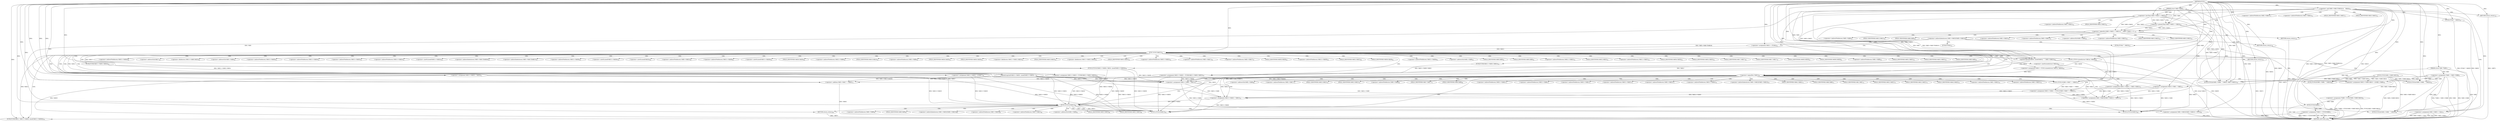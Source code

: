 digraph "FUN1" {  
"8" [label = <(METHOD,FUN1)<SUB>1</SUB>> ]
"278" [label = <(METHOD_RETURN,void)<SUB>1</SUB>> ]
"9" [label = <(PARAM,struct VAR1 *VAR2)<SUB>1</SUB>> ]
"10" [label = <(PARAM,struct VAR3 *VAR3)<SUB>2</SUB>> ]
"13" [label = <(&lt;operator&gt;.assignment,*VAR5 = VAR2-&gt;VAR6)<SUB>5</SUB>> ]
"19" [label = <(&lt;operator&gt;.assignment,*VAR8 = FUN2(VAR5-&gt;VAR9.VAR10))<SUB>6</SUB>> ]
"28" [label = <(&lt;operator&gt;.assignment,*VAR12 = FUN3(VAR8))<SUB>7</SUB>> ]
"90" [label = <(&lt;operator&gt;.assignment,VAR13 = FUN6())<SUB>41</SUB>> ]
"105" [label = <(&lt;operator&gt;.assignment,VAR13-&gt;VAR26 = &amp;VAR27)<SUB>48</SUB>> ]
"111" [label = <(&lt;operator&gt;.assignment,VAR13-&gt;VAR9.VAR10 = &amp;VAR5-&gt;VAR9)<SUB>50</SUB>> ]
"121" [label = <(&lt;operator&gt;.assignment,VAR13-&gt;VAR28 = VAR29)<SUB>51</SUB>> ]
"126" [label = <(&lt;operator&gt;.assignment,VAR13-&gt;VAR30 = FUN8(VAR12-&gt;VAR31.VAR32))<SUB>52</SUB>> ]
"136" [label = <(&lt;operator&gt;.assignment,VAR13-&gt;VAR33 = FUN8(VAR12-&gt;VAR31.VAR34))<SUB>53</SUB>> ]
"146" [label = <(snprintf,snprintf(VAR13-&gt;VAR35, sizeof(VAR13-&gt;VAR35),
		...)<SUB>54</SUB>> ]
"165" [label = <(FUN9,FUN9(VAR12, VAR13-&gt;VAR38, sizeof(VAR13-&gt;VAR38)))<SUB>59</SUB>> ]
"174" [label = <(snprintf,snprintf(VAR16, sizeof(VAR16), &quot;&quot;, VAR3-&gt;VAR22))<SUB>60</SUB>> ]
"182" [label = <(FUN10,FUN10(VAR13-&gt;VAR38, VAR16, sizeof(VAR13-&gt;VAR38)))<SUB>61</SUB>> ]
"191" [label = <(&lt;operator&gt;.assignment,VAR15 = FUN11(sizeof(struct VAR14), VAR39))<SUB>63</SUB>> ]
"209" [label = <(&lt;operator&gt;.assignment,VAR15-&gt;VAR41 = FUN12(
		VAR3-&gt;VAR17 + VAR42))<SUB>71</SUB>> ]
"219" [label = <(&lt;operator&gt;.assignment,VAR15-&gt;VAR6 = VAR13)<SUB>73</SUB>> ]
"224" [label = <(&lt;operator&gt;.assignment,VAR15-&gt;VAR1 = VAR2)<SUB>74</SUB>> ]
"229" [label = <(&lt;operator&gt;.assignment,VAR15-&gt;VAR22 = VAR3-&gt;VAR22)<SUB>75</SUB>> ]
"236" [label = <(&lt;operator&gt;.assignment,VAR13-&gt;VAR43 = VAR15)<SUB>76</SUB>> ]
"241" [label = <(&lt;operator&gt;.assignment,VAR2-&gt;VAR25[VAR3-&gt;VAR22] = VAR15)<SUB>78</SUB>> ]
"262" [label = <(RETURN,return;,return;)<SUB>86</SUB>> ]
"264" [label = <(&lt;operator&gt;.assignment,VAR2-&gt;VAR25[VAR3-&gt;VAR22] = NULL)<SUB>89</SUB>> ]
"273" [label = <(FUN14,FUN14(VAR15))<SUB>90</SUB>> ]
"276" [label = <(FUN15,FUN15(VAR13))<SUB>92</SUB>> ]
"36" [label = <(&lt;operator&gt;.and,VAR3-&gt;VAR17[VAR18] &amp;
	    VAR19)<SUB>14</SUB>> ]
"54" [label = <(&lt;operator&gt;.logicalOr,(VAR3-&gt;VAR22 &lt; VAR23) ||

	    (VAR3-&gt;VAR22 &gt; V...)<SUB>22</SUB>> ]
"94" [label = <(FUN7,FUN7(VAR13))<SUB>42</SUB>> ]
"198" [label = <(&lt;operator&gt;.logicalNot,!VAR15)<SUB>65</SUB>> ]
"251" [label = <(FUN13,FUN13(VAR13))<SUB>80</SUB>> ]
"21" [label = <(FUN2,FUN2(VAR5-&gt;VAR9.VAR10))<SUB>6</SUB>> ]
"30" [label = <(FUN3,FUN3(VAR8))<SUB>7</SUB>> ]
"44" [label = <(FUN4,FUN4(&quot;&quot;, VAR20))<SUB>16</SUB>> ]
"47" [label = <(&lt;operator&gt;.assignment,VAR2-&gt;VAR21 = false)<SUB>17</SUB>> ]
"52" [label = <(RETURN,return;,return;)<SUB>18</SUB>> ]
"66" [label = <(FUN5,FUN5(&amp;VAR5-&gt;VAR9, &quot;&quot;,

			VAR20, VAR3-&gt;VAR22))<SUB>26</SUB>> ]
"76" [label = <(RETURN,return;,return;)<SUB>30</SUB>> ]
"86" [label = <(FUN4,FUN4(&quot;&quot;, VAR20))<SUB>37</SUB>> ]
"89" [label = <(RETURN,return;,return;)<SUB>38</SUB>> ]
"97" [label = <(FUN5,FUN5(&amp;VAR5-&gt;VAR9, &quot;&quot;,
			VAR20))<SUB>43</SUB>> ]
"104" [label = <(RETURN,return;,return;)<SUB>45</SUB>> ]
"130" [label = <(FUN8,FUN8(VAR12-&gt;VAR31.VAR32))<SUB>52</SUB>> ]
"140" [label = <(FUN8,FUN8(VAR12-&gt;VAR31.VAR34))<SUB>53</SUB>> ]
"193" [label = <(FUN11,FUN11(sizeof(struct VAR14), VAR39))<SUB>63</SUB>> ]
"201" [label = <(FUN5,FUN5(&amp;VAR5-&gt;VAR9, &quot;&quot;,
			VAR20))<SUB>66</SUB>> ]
"213" [label = <(FUN12,FUN12(
		VAR3-&gt;VAR17 + VAR42))<SUB>71</SUB>> ]
"254" [label = <(FUN5,FUN5(&amp;VAR5-&gt;VAR9, &quot;&quot;,
			VAR20))<SUB>81</SUB>> ]
"55" [label = <(&lt;operator&gt;.lessThan,VAR3-&gt;VAR22 &lt; VAR23)<SUB>22</SUB>> ]
"60" [label = <(&lt;operator&gt;.greaterThan,VAR3-&gt;VAR22 &gt; VAR24)<SUB>24</SUB>> ]
"194" [label = <(&lt;operator&gt;.sizeOf,sizeof(struct VAR14))<SUB>63</SUB>> ]
"214" [label = <(&lt;operator&gt;.addition,VAR3-&gt;VAR17 + VAR42)<SUB>72</SUB>> ]
"78" [label = <(&lt;operator&gt;.indirectIndexAccess,VAR2-&gt;VAR25[VAR3-&gt;VAR22])<SUB>35</SUB>> ]
"92" [label = <(FUN6,FUN6())<SUB>41</SUB>> ]
"106" [label = <(&lt;operator&gt;.indirectFieldAccess,VAR13-&gt;VAR26)<SUB>48</SUB>> ]
"109" [label = <(&lt;operator&gt;.addressOf,&amp;VAR27)<SUB>48</SUB>> ]
"112" [label = <(&lt;operator&gt;.fieldAccess,VAR13-&gt;VAR9.VAR10)<SUB>50</SUB>> ]
"117" [label = <(&lt;operator&gt;.addressOf,&amp;VAR5-&gt;VAR9)<SUB>50</SUB>> ]
"122" [label = <(&lt;operator&gt;.indirectFieldAccess,VAR13-&gt;VAR28)<SUB>51</SUB>> ]
"127" [label = <(&lt;operator&gt;.indirectFieldAccess,VAR13-&gt;VAR30)<SUB>52</SUB>> ]
"137" [label = <(&lt;operator&gt;.indirectFieldAccess,VAR13-&gt;VAR33)<SUB>53</SUB>> ]
"147" [label = <(&lt;operator&gt;.indirectFieldAccess,VAR13-&gt;VAR35)<SUB>54</SUB>> ]
"150" [label = <(&lt;operator&gt;.sizeOf,sizeof(VAR13-&gt;VAR35))<SUB>54</SUB>> ]
"155" [label = <(&lt;operator&gt;.indirectIndexAccess,VAR3-&gt;VAR17[VAR36])<SUB>56</SUB>> ]
"160" [label = <(&lt;operator&gt;.indirectIndexAccess,VAR3-&gt;VAR17[VAR37])<SUB>57</SUB>> ]
"167" [label = <(&lt;operator&gt;.indirectFieldAccess,VAR13-&gt;VAR38)<SUB>59</SUB>> ]
"170" [label = <(&lt;operator&gt;.sizeOf,sizeof(VAR13-&gt;VAR38))<SUB>59</SUB>> ]
"176" [label = <(&lt;operator&gt;.sizeOf,sizeof(VAR16))<SUB>60</SUB>> ]
"179" [label = <(&lt;operator&gt;.indirectFieldAccess,VAR3-&gt;VAR22)<SUB>60</SUB>> ]
"183" [label = <(&lt;operator&gt;.indirectFieldAccess,VAR13-&gt;VAR38)<SUB>61</SUB>> ]
"187" [label = <(&lt;operator&gt;.sizeOf,sizeof(VAR13-&gt;VAR38))<SUB>61</SUB>> ]
"210" [label = <(&lt;operator&gt;.indirectFieldAccess,VAR15-&gt;VAR41)<SUB>71</SUB>> ]
"220" [label = <(&lt;operator&gt;.indirectFieldAccess,VAR15-&gt;VAR6)<SUB>73</SUB>> ]
"225" [label = <(&lt;operator&gt;.indirectFieldAccess,VAR15-&gt;VAR1)<SUB>74</SUB>> ]
"230" [label = <(&lt;operator&gt;.indirectFieldAccess,VAR15-&gt;VAR22)<SUB>75</SUB>> ]
"233" [label = <(&lt;operator&gt;.indirectFieldAccess,VAR3-&gt;VAR22)<SUB>75</SUB>> ]
"237" [label = <(&lt;operator&gt;.indirectFieldAccess,VAR13-&gt;VAR43)<SUB>76</SUB>> ]
"242" [label = <(&lt;operator&gt;.indirectIndexAccess,VAR2-&gt;VAR25[VAR3-&gt;VAR22])<SUB>78</SUB>> ]
"265" [label = <(&lt;operator&gt;.indirectIndexAccess,VAR2-&gt;VAR25[VAR3-&gt;VAR22])<SUB>89</SUB>> ]
"79" [label = <(&lt;operator&gt;.indirectFieldAccess,VAR2-&gt;VAR25)<SUB>35</SUB>> ]
"82" [label = <(&lt;operator&gt;.indirectFieldAccess,VAR3-&gt;VAR22)<SUB>35</SUB>> ]
"108" [label = <(FIELD_IDENTIFIER,VAR26,VAR26)<SUB>48</SUB>> ]
"113" [label = <(&lt;operator&gt;.indirectFieldAccess,VAR13-&gt;VAR9)<SUB>50</SUB>> ]
"116" [label = <(FIELD_IDENTIFIER,VAR10,VAR10)<SUB>50</SUB>> ]
"118" [label = <(&lt;operator&gt;.indirectFieldAccess,VAR5-&gt;VAR9)<SUB>50</SUB>> ]
"124" [label = <(FIELD_IDENTIFIER,VAR28,VAR28)<SUB>51</SUB>> ]
"129" [label = <(FIELD_IDENTIFIER,VAR30,VAR30)<SUB>52</SUB>> ]
"131" [label = <(&lt;operator&gt;.fieldAccess,VAR12-&gt;VAR31.VAR32)<SUB>52</SUB>> ]
"139" [label = <(FIELD_IDENTIFIER,VAR33,VAR33)<SUB>53</SUB>> ]
"141" [label = <(&lt;operator&gt;.fieldAccess,VAR12-&gt;VAR31.VAR34)<SUB>53</SUB>> ]
"149" [label = <(FIELD_IDENTIFIER,VAR35,VAR35)<SUB>54</SUB>> ]
"151" [label = <(&lt;operator&gt;.indirectFieldAccess,VAR13-&gt;VAR35)<SUB>54</SUB>> ]
"156" [label = <(&lt;operator&gt;.indirectFieldAccess,VAR3-&gt;VAR17)<SUB>56</SUB>> ]
"161" [label = <(&lt;operator&gt;.indirectFieldAccess,VAR3-&gt;VAR17)<SUB>57</SUB>> ]
"169" [label = <(FIELD_IDENTIFIER,VAR38,VAR38)<SUB>59</SUB>> ]
"171" [label = <(&lt;operator&gt;.indirectFieldAccess,VAR13-&gt;VAR38)<SUB>59</SUB>> ]
"181" [label = <(FIELD_IDENTIFIER,VAR22,VAR22)<SUB>60</SUB>> ]
"185" [label = <(FIELD_IDENTIFIER,VAR38,VAR38)<SUB>61</SUB>> ]
"188" [label = <(&lt;operator&gt;.indirectFieldAccess,VAR13-&gt;VAR38)<SUB>61</SUB>> ]
"212" [label = <(FIELD_IDENTIFIER,VAR41,VAR41)<SUB>71</SUB>> ]
"222" [label = <(FIELD_IDENTIFIER,VAR6,VAR6)<SUB>73</SUB>> ]
"227" [label = <(FIELD_IDENTIFIER,VAR1,VAR1)<SUB>74</SUB>> ]
"232" [label = <(FIELD_IDENTIFIER,VAR22,VAR22)<SUB>75</SUB>> ]
"235" [label = <(FIELD_IDENTIFIER,VAR22,VAR22)<SUB>75</SUB>> ]
"239" [label = <(FIELD_IDENTIFIER,VAR43,VAR43)<SUB>76</SUB>> ]
"243" [label = <(&lt;operator&gt;.indirectFieldAccess,VAR2-&gt;VAR25)<SUB>78</SUB>> ]
"246" [label = <(&lt;operator&gt;.indirectFieldAccess,VAR3-&gt;VAR22)<SUB>78</SUB>> ]
"266" [label = <(&lt;operator&gt;.indirectFieldAccess,VAR2-&gt;VAR25)<SUB>89</SUB>> ]
"269" [label = <(&lt;operator&gt;.indirectFieldAccess,VAR3-&gt;VAR22)<SUB>89</SUB>> ]
"48" [label = <(&lt;operator&gt;.indirectFieldAccess,VAR2-&gt;VAR21)<SUB>17</SUB>> ]
"56" [label = <(&lt;operator&gt;.indirectFieldAccess,VAR3-&gt;VAR22)<SUB>22</SUB>> ]
"61" [label = <(&lt;operator&gt;.indirectFieldAccess,VAR3-&gt;VAR22)<SUB>24</SUB>> ]
"67" [label = <(&lt;operator&gt;.addressOf,&amp;VAR5-&gt;VAR9)<SUB>26</SUB>> ]
"73" [label = <(&lt;operator&gt;.indirectFieldAccess,VAR3-&gt;VAR22)<SUB>28</SUB>> ]
"81" [label = <(FIELD_IDENTIFIER,VAR25,VAR25)<SUB>35</SUB>> ]
"84" [label = <(FIELD_IDENTIFIER,VAR22,VAR22)<SUB>35</SUB>> ]
"98" [label = <(&lt;operator&gt;.addressOf,&amp;VAR5-&gt;VAR9)<SUB>43</SUB>> ]
"115" [label = <(FIELD_IDENTIFIER,VAR9,VAR9)<SUB>50</SUB>> ]
"120" [label = <(FIELD_IDENTIFIER,VAR9,VAR9)<SUB>50</SUB>> ]
"132" [label = <(&lt;operator&gt;.indirectFieldAccess,VAR12-&gt;VAR31)<SUB>52</SUB>> ]
"135" [label = <(FIELD_IDENTIFIER,VAR32,VAR32)<SUB>52</SUB>> ]
"142" [label = <(&lt;operator&gt;.indirectFieldAccess,VAR12-&gt;VAR31)<SUB>53</SUB>> ]
"145" [label = <(FIELD_IDENTIFIER,VAR34,VAR34)<SUB>53</SUB>> ]
"153" [label = <(FIELD_IDENTIFIER,VAR35,VAR35)<SUB>54</SUB>> ]
"158" [label = <(FIELD_IDENTIFIER,VAR17,VAR17)<SUB>56</SUB>> ]
"163" [label = <(FIELD_IDENTIFIER,VAR17,VAR17)<SUB>57</SUB>> ]
"173" [label = <(FIELD_IDENTIFIER,VAR38,VAR38)<SUB>59</SUB>> ]
"190" [label = <(FIELD_IDENTIFIER,VAR38,VAR38)<SUB>61</SUB>> ]
"202" [label = <(&lt;operator&gt;.addressOf,&amp;VAR5-&gt;VAR9)<SUB>66</SUB>> ]
"215" [label = <(&lt;operator&gt;.indirectFieldAccess,VAR3-&gt;VAR17)<SUB>72</SUB>> ]
"245" [label = <(FIELD_IDENTIFIER,VAR25,VAR25)<SUB>78</SUB>> ]
"248" [label = <(FIELD_IDENTIFIER,VAR22,VAR22)<SUB>78</SUB>> ]
"255" [label = <(&lt;operator&gt;.addressOf,&amp;VAR5-&gt;VAR9)<SUB>81</SUB>> ]
"268" [label = <(FIELD_IDENTIFIER,VAR25,VAR25)<SUB>89</SUB>> ]
"271" [label = <(FIELD_IDENTIFIER,VAR22,VAR22)<SUB>89</SUB>> ]
"50" [label = <(FIELD_IDENTIFIER,VAR21,VAR21)<SUB>17</SUB>> ]
"58" [label = <(FIELD_IDENTIFIER,VAR22,VAR22)<SUB>22</SUB>> ]
"63" [label = <(FIELD_IDENTIFIER,VAR22,VAR22)<SUB>24</SUB>> ]
"68" [label = <(&lt;operator&gt;.indirectFieldAccess,VAR5-&gt;VAR9)<SUB>26</SUB>> ]
"75" [label = <(FIELD_IDENTIFIER,VAR22,VAR22)<SUB>28</SUB>> ]
"99" [label = <(&lt;operator&gt;.indirectFieldAccess,VAR5-&gt;VAR9)<SUB>43</SUB>> ]
"134" [label = <(FIELD_IDENTIFIER,VAR31,VAR31)<SUB>52</SUB>> ]
"144" [label = <(FIELD_IDENTIFIER,VAR31,VAR31)<SUB>53</SUB>> ]
"203" [label = <(&lt;operator&gt;.indirectFieldAccess,VAR5-&gt;VAR9)<SUB>66</SUB>> ]
"217" [label = <(FIELD_IDENTIFIER,VAR17,VAR17)<SUB>72</SUB>> ]
"256" [label = <(&lt;operator&gt;.indirectFieldAccess,VAR5-&gt;VAR9)<SUB>81</SUB>> ]
"70" [label = <(FIELD_IDENTIFIER,VAR9,VAR9)<SUB>26</SUB>> ]
"101" [label = <(FIELD_IDENTIFIER,VAR9,VAR9)<SUB>43</SUB>> ]
"205" [label = <(FIELD_IDENTIFIER,VAR9,VAR9)<SUB>66</SUB>> ]
"258" [label = <(FIELD_IDENTIFIER,VAR9,VAR9)<SUB>81</SUB>> ]
  "262" -> "278"  [ label = "DDG: &lt;RET&gt;"] 
  "76" -> "278"  [ label = "DDG: &lt;RET&gt;"] 
  "52" -> "278"  [ label = "DDG: &lt;RET&gt;"] 
  "89" -> "278"  [ label = "DDG: &lt;RET&gt;"] 
  "104" -> "278"  [ label = "DDG: &lt;RET&gt;"] 
  "9" -> "278"  [ label = "DDG: VAR2"] 
  "10" -> "278"  [ label = "DDG: VAR3"] 
  "13" -> "278"  [ label = "DDG: VAR5"] 
  "13" -> "278"  [ label = "DDG: VAR2-&gt;VAR6"] 
  "13" -> "278"  [ label = "DDG: *VAR5 = VAR2-&gt;VAR6"] 
  "21" -> "278"  [ label = "DDG: VAR5-&gt;VAR9.VAR10"] 
  "19" -> "278"  [ label = "DDG: FUN2(VAR5-&gt;VAR9.VAR10)"] 
  "19" -> "278"  [ label = "DDG: *VAR8 = FUN2(VAR5-&gt;VAR9.VAR10)"] 
  "28" -> "278"  [ label = "DDG: VAR12"] 
  "30" -> "278"  [ label = "DDG: VAR8"] 
  "28" -> "278"  [ label = "DDG: FUN3(VAR8)"] 
  "28" -> "278"  [ label = "DDG: *VAR12 = FUN3(VAR8)"] 
  "36" -> "278"  [ label = "DDG: VAR3-&gt;VAR17[VAR18]"] 
  "36" -> "278"  [ label = "DDG: VAR3-&gt;VAR17[VAR18] &amp;
	    VAR19"] 
  "44" -> "278"  [ label = "DDG: VAR20"] 
  "44" -> "278"  [ label = "DDG: FUN4(&quot;&quot;, VAR20)"] 
  "47" -> "278"  [ label = "DDG: VAR2-&gt;VAR21"] 
  "47" -> "278"  [ label = "DDG: VAR2-&gt;VAR21 = false"] 
  "194" -> "278"  [ label = "DDG: struct VAR14"] 
  "36" -> "278"  [ label = "DDG: VAR19"] 
  "264" -> "278"  [ label = "DDG: NULL"] 
  "55" -> "278"  [ label = "DDG: VAR23"] 
  "214" -> "278"  [ label = "DDG: VAR42"] 
  "60" -> "278"  [ label = "DDG: VAR24"] 
  "47" -> "278"  [ label = "DDG: false"] 
  "193" -> "278"  [ label = "DDG: VAR39"] 
  "121" -> "278"  [ label = "DDG: VAR29"] 
  "8" -> "9"  [ label = "DDG: "] 
  "8" -> "10"  [ label = "DDG: "] 
  "9" -> "13"  [ label = "DDG: VAR2"] 
  "21" -> "19"  [ label = "DDG: VAR5-&gt;VAR9.VAR10"] 
  "30" -> "28"  [ label = "DDG: VAR8"] 
  "8" -> "90"  [ label = "DDG: "] 
  "8" -> "105"  [ label = "DDG: "] 
  "13" -> "111"  [ label = "DDG: VAR5"] 
  "21" -> "111"  [ label = "DDG: VAR5-&gt;VAR9.VAR10"] 
  "8" -> "121"  [ label = "DDG: "] 
  "130" -> "126"  [ label = "DDG: VAR12-&gt;VAR31.VAR32"] 
  "140" -> "136"  [ label = "DDG: VAR12-&gt;VAR31.VAR34"] 
  "193" -> "191"  [ label = "DDG: VAR39"] 
  "213" -> "209"  [ label = "DDG: VAR3-&gt;VAR17 + VAR42"] 
  "94" -> "219"  [ label = "DDG: VAR13"] 
  "105" -> "219"  [ label = "DDG: VAR13-&gt;VAR26"] 
  "121" -> "219"  [ label = "DDG: VAR13-&gt;VAR28"] 
  "126" -> "219"  [ label = "DDG: VAR13-&gt;VAR30"] 
  "136" -> "219"  [ label = "DDG: VAR13-&gt;VAR33"] 
  "146" -> "219"  [ label = "DDG: VAR13-&gt;VAR35"] 
  "182" -> "219"  [ label = "DDG: VAR13-&gt;VAR38"] 
  "8" -> "219"  [ label = "DDG: "] 
  "9" -> "224"  [ label = "DDG: VAR2"] 
  "8" -> "224"  [ label = "DDG: "] 
  "10" -> "229"  [ label = "DDG: VAR3"] 
  "174" -> "229"  [ label = "DDG: VAR3-&gt;VAR22"] 
  "198" -> "236"  [ label = "DDG: VAR15"] 
  "209" -> "236"  [ label = "DDG: VAR15-&gt;VAR41"] 
  "219" -> "236"  [ label = "DDG: VAR15-&gt;VAR6"] 
  "224" -> "236"  [ label = "DDG: VAR15-&gt;VAR1"] 
  "229" -> "236"  [ label = "DDG: VAR15-&gt;VAR22"] 
  "8" -> "236"  [ label = "DDG: "] 
  "209" -> "241"  [ label = "DDG: VAR15-&gt;VAR41"] 
  "219" -> "241"  [ label = "DDG: VAR15-&gt;VAR6"] 
  "224" -> "241"  [ label = "DDG: VAR15-&gt;VAR1"] 
  "229" -> "241"  [ label = "DDG: VAR15-&gt;VAR22"] 
  "8" -> "241"  [ label = "DDG: "] 
  "198" -> "241"  [ label = "DDG: VAR15"] 
  "8" -> "262"  [ label = "DDG: "] 
  "8" -> "264"  [ label = "DDG: "] 
  "94" -> "146"  [ label = "DDG: VAR13"] 
  "8" -> "146"  [ label = "DDG: "] 
  "28" -> "165"  [ label = "DDG: VAR12"] 
  "8" -> "165"  [ label = "DDG: "] 
  "94" -> "165"  [ label = "DDG: VAR13"] 
  "8" -> "174"  [ label = "DDG: "] 
  "10" -> "174"  [ label = "DDG: VAR3"] 
  "55" -> "174"  [ label = "DDG: VAR3-&gt;VAR22"] 
  "60" -> "174"  [ label = "DDG: VAR3-&gt;VAR22"] 
  "94" -> "182"  [ label = "DDG: VAR13"] 
  "174" -> "182"  [ label = "DDG: VAR16"] 
  "8" -> "182"  [ label = "DDG: "] 
  "209" -> "273"  [ label = "DDG: VAR15-&gt;VAR41"] 
  "219" -> "273"  [ label = "DDG: VAR15-&gt;VAR6"] 
  "224" -> "273"  [ label = "DDG: VAR15-&gt;VAR1"] 
  "229" -> "273"  [ label = "DDG: VAR15-&gt;VAR22"] 
  "8" -> "273"  [ label = "DDG: "] 
  "198" -> "273"  [ label = "DDG: VAR15"] 
  "94" -> "276"  [ label = "DDG: VAR13"] 
  "105" -> "276"  [ label = "DDG: VAR13-&gt;VAR26"] 
  "121" -> "276"  [ label = "DDG: VAR13-&gt;VAR28"] 
  "126" -> "276"  [ label = "DDG: VAR13-&gt;VAR30"] 
  "136" -> "276"  [ label = "DDG: VAR13-&gt;VAR33"] 
  "146" -> "276"  [ label = "DDG: VAR13-&gt;VAR35"] 
  "182" -> "276"  [ label = "DDG: VAR13-&gt;VAR38"] 
  "236" -> "276"  [ label = "DDG: VAR13-&gt;VAR43"] 
  "251" -> "276"  [ label = "DDG: VAR13"] 
  "8" -> "276"  [ label = "DDG: "] 
  "19" -> "30"  [ label = "DDG: VAR8"] 
  "8" -> "30"  [ label = "DDG: "] 
  "8" -> "36"  [ label = "DDG: "] 
  "8" -> "47"  [ label = "DDG: "] 
  "8" -> "52"  [ label = "DDG: "] 
  "55" -> "54"  [ label = "DDG: VAR3-&gt;VAR22"] 
  "55" -> "54"  [ label = "DDG: VAR23"] 
  "60" -> "54"  [ label = "DDG: VAR3-&gt;VAR22"] 
  "60" -> "54"  [ label = "DDG: VAR24"] 
  "8" -> "76"  [ label = "DDG: "] 
  "8" -> "89"  [ label = "DDG: "] 
  "90" -> "94"  [ label = "DDG: VAR13"] 
  "8" -> "94"  [ label = "DDG: "] 
  "8" -> "104"  [ label = "DDG: "] 
  "8" -> "193"  [ label = "DDG: "] 
  "191" -> "198"  [ label = "DDG: VAR15"] 
  "8" -> "198"  [ label = "DDG: "] 
  "10" -> "213"  [ label = "DDG: VAR3"] 
  "36" -> "213"  [ label = "DDG: VAR3-&gt;VAR17[VAR18]"] 
  "146" -> "213"  [ label = "DDG: VAR3-&gt;VAR17[VAR36]"] 
  "146" -> "213"  [ label = "DDG: VAR3-&gt;VAR17[VAR37]"] 
  "8" -> "213"  [ label = "DDG: "] 
  "105" -> "251"  [ label = "DDG: VAR13-&gt;VAR26"] 
  "121" -> "251"  [ label = "DDG: VAR13-&gt;VAR28"] 
  "126" -> "251"  [ label = "DDG: VAR13-&gt;VAR30"] 
  "136" -> "251"  [ label = "DDG: VAR13-&gt;VAR33"] 
  "146" -> "251"  [ label = "DDG: VAR13-&gt;VAR35"] 
  "182" -> "251"  [ label = "DDG: VAR13-&gt;VAR38"] 
  "236" -> "251"  [ label = "DDG: VAR13-&gt;VAR43"] 
  "8" -> "251"  [ label = "DDG: "] 
  "94" -> "251"  [ label = "DDG: VAR13"] 
  "8" -> "44"  [ label = "DDG: "] 
  "10" -> "55"  [ label = "DDG: VAR3"] 
  "8" -> "55"  [ label = "DDG: "] 
  "10" -> "60"  [ label = "DDG: VAR3"] 
  "55" -> "60"  [ label = "DDG: VAR3-&gt;VAR22"] 
  "8" -> "60"  [ label = "DDG: "] 
  "13" -> "66"  [ label = "DDG: VAR5"] 
  "21" -> "66"  [ label = "DDG: VAR5-&gt;VAR9.VAR10"] 
  "8" -> "66"  [ label = "DDG: "] 
  "10" -> "66"  [ label = "DDG: VAR3"] 
  "55" -> "66"  [ label = "DDG: VAR3-&gt;VAR22"] 
  "60" -> "66"  [ label = "DDG: VAR3-&gt;VAR22"] 
  "8" -> "86"  [ label = "DDG: "] 
  "13" -> "97"  [ label = "DDG: VAR5"] 
  "21" -> "97"  [ label = "DDG: VAR5-&gt;VAR9.VAR10"] 
  "8" -> "97"  [ label = "DDG: "] 
  "13" -> "201"  [ label = "DDG: VAR5"] 
  "21" -> "201"  [ label = "DDG: VAR5-&gt;VAR9.VAR10"] 
  "8" -> "201"  [ label = "DDG: "] 
  "10" -> "214"  [ label = "DDG: VAR3"] 
  "36" -> "214"  [ label = "DDG: VAR3-&gt;VAR17[VAR18]"] 
  "146" -> "214"  [ label = "DDG: VAR3-&gt;VAR17[VAR36]"] 
  "146" -> "214"  [ label = "DDG: VAR3-&gt;VAR17[VAR37]"] 
  "8" -> "214"  [ label = "DDG: "] 
  "13" -> "254"  [ label = "DDG: VAR5"] 
  "21" -> "254"  [ label = "DDG: VAR5-&gt;VAR9.VAR10"] 
  "8" -> "254"  [ label = "DDG: "] 
  "36" -> "52"  [ label = "CDG: "] 
  "36" -> "50"  [ label = "CDG: "] 
  "36" -> "54"  [ label = "CDG: "] 
  "36" -> "48"  [ label = "CDG: "] 
  "36" -> "55"  [ label = "CDG: "] 
  "36" -> "56"  [ label = "CDG: "] 
  "36" -> "44"  [ label = "CDG: "] 
  "36" -> "58"  [ label = "CDG: "] 
  "36" -> "47"  [ label = "CDG: "] 
  "54" -> "68"  [ label = "CDG: "] 
  "54" -> "84"  [ label = "CDG: "] 
  "54" -> "76"  [ label = "CDG: "] 
  "54" -> "70"  [ label = "CDG: "] 
  "54" -> "66"  [ label = "CDG: "] 
  "54" -> "73"  [ label = "CDG: "] 
  "54" -> "75"  [ label = "CDG: "] 
  "54" -> "81"  [ label = "CDG: "] 
  "54" -> "67"  [ label = "CDG: "] 
  "54" -> "79"  [ label = "CDG: "] 
  "54" -> "82"  [ label = "CDG: "] 
  "54" -> "78"  [ label = "CDG: "] 
  "78" -> "86"  [ label = "CDG: "] 
  "78" -> "94"  [ label = "CDG: "] 
  "78" -> "92"  [ label = "CDG: "] 
  "78" -> "90"  [ label = "CDG: "] 
  "78" -> "89"  [ label = "CDG: "] 
  "94" -> "167"  [ label = "CDG: "] 
  "94" -> "188"  [ label = "CDG: "] 
  "94" -> "120"  [ label = "CDG: "] 
  "94" -> "136"  [ label = "CDG: "] 
  "94" -> "146"  [ label = "CDG: "] 
  "94" -> "161"  [ label = "CDG: "] 
  "94" -> "163"  [ label = "CDG: "] 
  "94" -> "150"  [ label = "CDG: "] 
  "94" -> "104"  [ label = "CDG: "] 
  "94" -> "170"  [ label = "CDG: "] 
  "94" -> "112"  [ label = "CDG: "] 
  "94" -> "129"  [ label = "CDG: "] 
  "94" -> "134"  [ label = "CDG: "] 
  "94" -> "181"  [ label = "CDG: "] 
  "94" -> "190"  [ label = "CDG: "] 
  "94" -> "118"  [ label = "CDG: "] 
  "94" -> "174"  [ label = "CDG: "] 
  "94" -> "194"  [ label = "CDG: "] 
  "94" -> "182"  [ label = "CDG: "] 
  "94" -> "127"  [ label = "CDG: "] 
  "94" -> "108"  [ label = "CDG: "] 
  "94" -> "158"  [ label = "CDG: "] 
  "94" -> "160"  [ label = "CDG: "] 
  "94" -> "141"  [ label = "CDG: "] 
  "94" -> "116"  [ label = "CDG: "] 
  "94" -> "122"  [ label = "CDG: "] 
  "94" -> "176"  [ label = "CDG: "] 
  "94" -> "140"  [ label = "CDG: "] 
  "94" -> "147"  [ label = "CDG: "] 
  "94" -> "135"  [ label = "CDG: "] 
  "94" -> "117"  [ label = "CDG: "] 
  "94" -> "109"  [ label = "CDG: "] 
  "94" -> "115"  [ label = "CDG: "] 
  "94" -> "98"  [ label = "CDG: "] 
  "94" -> "113"  [ label = "CDG: "] 
  "94" -> "145"  [ label = "CDG: "] 
  "94" -> "169"  [ label = "CDG: "] 
  "94" -> "131"  [ label = "CDG: "] 
  "94" -> "179"  [ label = "CDG: "] 
  "94" -> "149"  [ label = "CDG: "] 
  "94" -> "132"  [ label = "CDG: "] 
  "94" -> "185"  [ label = "CDG: "] 
  "94" -> "151"  [ label = "CDG: "] 
  "94" -> "198"  [ label = "CDG: "] 
  "94" -> "121"  [ label = "CDG: "] 
  "94" -> "153"  [ label = "CDG: "] 
  "94" -> "144"  [ label = "CDG: "] 
  "94" -> "97"  [ label = "CDG: "] 
  "94" -> "191"  [ label = "CDG: "] 
  "94" -> "101"  [ label = "CDG: "] 
  "94" -> "187"  [ label = "CDG: "] 
  "94" -> "173"  [ label = "CDG: "] 
  "94" -> "137"  [ label = "CDG: "] 
  "94" -> "130"  [ label = "CDG: "] 
  "94" -> "155"  [ label = "CDG: "] 
  "94" -> "139"  [ label = "CDG: "] 
  "94" -> "111"  [ label = "CDG: "] 
  "94" -> "171"  [ label = "CDG: "] 
  "94" -> "183"  [ label = "CDG: "] 
  "94" -> "99"  [ label = "CDG: "] 
  "94" -> "193"  [ label = "CDG: "] 
  "94" -> "142"  [ label = "CDG: "] 
  "94" -> "106"  [ label = "CDG: "] 
  "94" -> "126"  [ label = "CDG: "] 
  "94" -> "105"  [ label = "CDG: "] 
  "94" -> "165"  [ label = "CDG: "] 
  "94" -> "156"  [ label = "CDG: "] 
  "94" -> "124"  [ label = "CDG: "] 
  "198" -> "214"  [ label = "CDG: "] 
  "198" -> "230"  [ label = "CDG: "] 
  "198" -> "215"  [ label = "CDG: "] 
  "198" -> "209"  [ label = "CDG: "] 
  "198" -> "213"  [ label = "CDG: "] 
  "198" -> "243"  [ label = "CDG: "] 
  "198" -> "242"  [ label = "CDG: "] 
  "198" -> "224"  [ label = "CDG: "] 
  "198" -> "276"  [ label = "CDG: "] 
  "198" -> "202"  [ label = "CDG: "] 
  "198" -> "201"  [ label = "CDG: "] 
  "198" -> "236"  [ label = "CDG: "] 
  "198" -> "217"  [ label = "CDG: "] 
  "198" -> "237"  [ label = "CDG: "] 
  "198" -> "229"  [ label = "CDG: "] 
  "198" -> "241"  [ label = "CDG: "] 
  "198" -> "227"  [ label = "CDG: "] 
  "198" -> "222"  [ label = "CDG: "] 
  "198" -> "225"  [ label = "CDG: "] 
  "198" -> "232"  [ label = "CDG: "] 
  "198" -> "245"  [ label = "CDG: "] 
  "198" -> "246"  [ label = "CDG: "] 
  "198" -> "212"  [ label = "CDG: "] 
  "198" -> "233"  [ label = "CDG: "] 
  "198" -> "239"  [ label = "CDG: "] 
  "198" -> "205"  [ label = "CDG: "] 
  "198" -> "235"  [ label = "CDG: "] 
  "198" -> "210"  [ label = "CDG: "] 
  "198" -> "251"  [ label = "CDG: "] 
  "198" -> "220"  [ label = "CDG: "] 
  "198" -> "248"  [ label = "CDG: "] 
  "198" -> "203"  [ label = "CDG: "] 
  "198" -> "219"  [ label = "CDG: "] 
  "251" -> "256"  [ label = "CDG: "] 
  "251" -> "262"  [ label = "CDG: "] 
  "251" -> "264"  [ label = "CDG: "] 
  "251" -> "258"  [ label = "CDG: "] 
  "251" -> "268"  [ label = "CDG: "] 
  "251" -> "276"  [ label = "CDG: "] 
  "251" -> "254"  [ label = "CDG: "] 
  "251" -> "269"  [ label = "CDG: "] 
  "251" -> "273"  [ label = "CDG: "] 
  "251" -> "255"  [ label = "CDG: "] 
  "251" -> "265"  [ label = "CDG: "] 
  "251" -> "271"  [ label = "CDG: "] 
  "251" -> "266"  [ label = "CDG: "] 
  "55" -> "60"  [ label = "CDG: "] 
  "55" -> "61"  [ label = "CDG: "] 
  "55" -> "63"  [ label = "CDG: "] 
}

